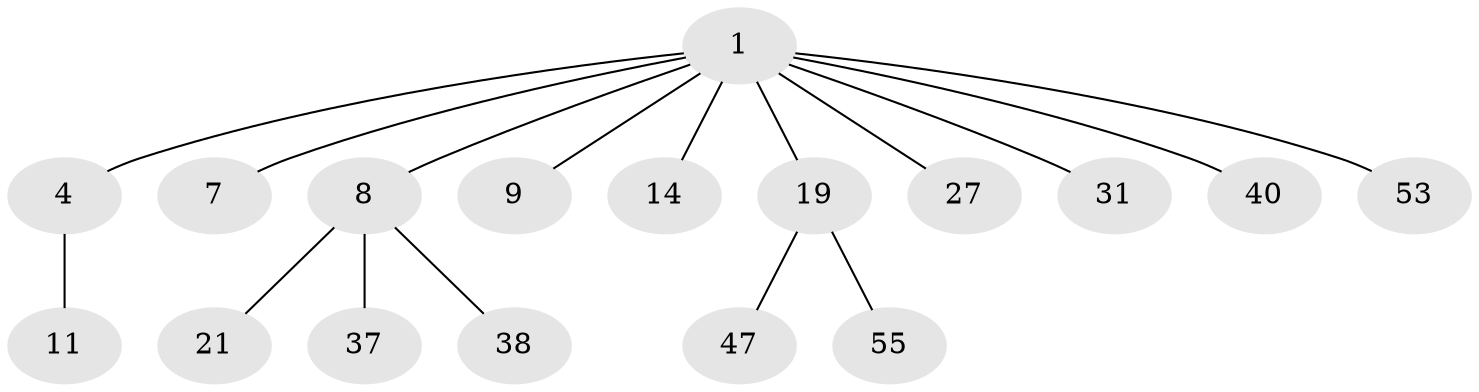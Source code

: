 // original degree distribution, {4: 0.10344827586206896, 5: 0.05172413793103448, 2: 0.2413793103448276, 3: 0.10344827586206896, 1: 0.5}
// Generated by graph-tools (version 1.1) at 2025/19/03/04/25 18:19:11]
// undirected, 17 vertices, 16 edges
graph export_dot {
graph [start="1"]
  node [color=gray90,style=filled];
  1 [super="+2+34+3"];
  4;
  7 [super="+46"];
  8 [super="+12+18"];
  9 [super="+23"];
  11;
  14 [super="+24+17"];
  19 [super="+35"];
  21 [super="+45+50"];
  27;
  31;
  37;
  38;
  40;
  47;
  53 [super="+54"];
  55 [super="+56"];
  1 -- 27;
  1 -- 4;
  1 -- 14;
  1 -- 31;
  1 -- 19;
  1 -- 53;
  1 -- 7;
  1 -- 8;
  1 -- 9;
  1 -- 40;
  4 -- 11;
  8 -- 21;
  8 -- 37;
  8 -- 38;
  19 -- 47;
  19 -- 55;
}
